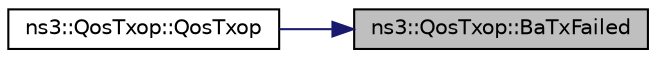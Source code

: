 digraph "ns3::QosTxop::BaTxFailed"
{
 // LATEX_PDF_SIZE
  edge [fontname="Helvetica",fontsize="10",labelfontname="Helvetica",labelfontsize="10"];
  node [fontname="Helvetica",fontsize="10",shape=record];
  rankdir="RL";
  Node1 [label="ns3::QosTxop::BaTxFailed",height=0.2,width=0.4,color="black", fillcolor="grey75", style="filled", fontcolor="black",tooltip="The packet we sent was successfully received by the receiver."];
  Node1 -> Node2 [dir="back",color="midnightblue",fontsize="10",style="solid",fontname="Helvetica"];
  Node2 [label="ns3::QosTxop::QosTxop",height=0.2,width=0.4,color="black", fillcolor="white", style="filled",URL="$classns3_1_1_qos_txop.html#a65dc7d101c9265b431f628fee3e6805a",tooltip=" "];
}
